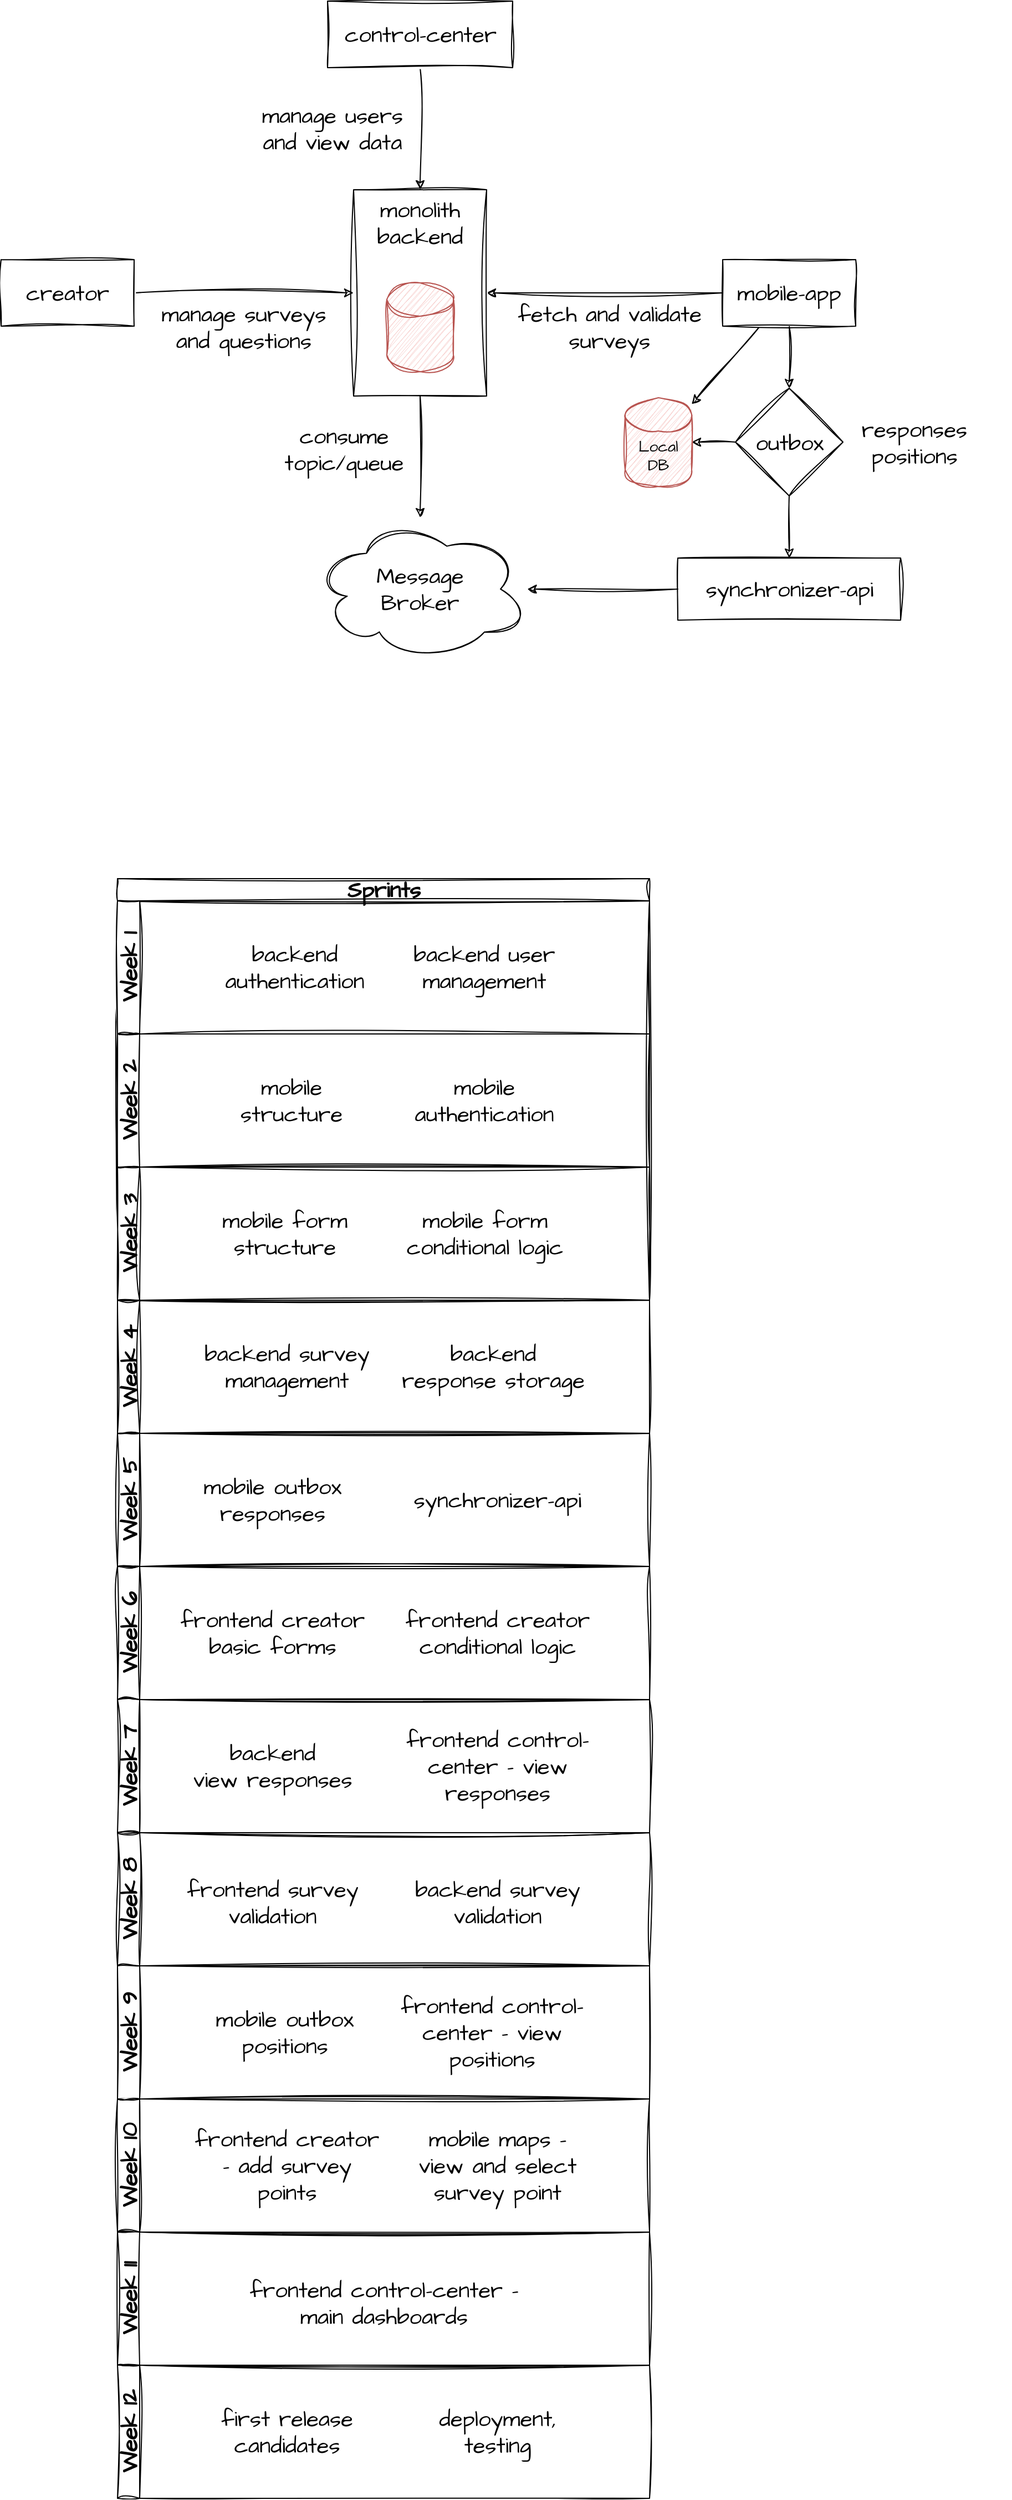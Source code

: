 <mxfile version="20.8.16" type="device"><diagram name="Page-1" id="YS7Tk0qk13NuPXFCbjh1"><mxGraphModel dx="1572" dy="731" grid="0" gridSize="10" guides="1" tooltips="1" connect="1" arrows="1" fold="1" page="0" pageScale="1" pageWidth="827" pageHeight="1169" math="0" shadow="0"><root><mxCell id="0"/><mxCell id="1" parent="0"/><mxCell id="wznSMs3mGUn0kdVNwRm1-15" style="edgeStyle=orthogonalEdgeStyle;rounded=0;hachureGap=4;orthogonalLoop=1;jettySize=auto;html=1;fontFamily=Architects Daughter;fontSource=https%3A%2F%2Ffonts.googleapis.com%2Fcss%3Ffamily%3DArchitects%2BDaughter;fontSize=16;sketch=1;curveFitting=1;jiggle=2;" parent="1" source="wznSMs3mGUn0kdVNwRm1-3" target="wznSMs3mGUn0kdVNwRm1-10" edge="1"><mxGeometry relative="1" as="geometry"/></mxCell><mxCell id="wznSMs3mGUn0kdVNwRm1-3" value="creator" style="rounded=0;whiteSpace=wrap;html=1;hachureGap=4;fontFamily=Architects Daughter;fontSource=https%3A%2F%2Ffonts.googleapis.com%2Fcss%3Ffamily%3DArchitects%2BDaughter;fontSize=20;sketch=1;curveFitting=1;jiggle=2;" parent="1" vertex="1"><mxGeometry x="323" y="578" width="120" height="60" as="geometry"/></mxCell><mxCell id="wznSMs3mGUn0kdVNwRm1-19" style="edgeStyle=orthogonalEdgeStyle;rounded=0;hachureGap=4;orthogonalLoop=1;jettySize=auto;html=1;fontFamily=Architects Daughter;fontSource=https%3A%2F%2Ffonts.googleapis.com%2Fcss%3Ffamily%3DArchitects%2BDaughter;fontSize=16;sketch=1;curveFitting=1;jiggle=2;" parent="1" source="wznSMs3mGUn0kdVNwRm1-4" target="wznSMs3mGUn0kdVNwRm1-10" edge="1"><mxGeometry relative="1" as="geometry"/></mxCell><mxCell id="wznSMs3mGUn0kdVNwRm1-4" value="control-center" style="rounded=0;whiteSpace=wrap;html=1;hachureGap=4;fontFamily=Architects Daughter;fontSource=https%3A%2F%2Ffonts.googleapis.com%2Fcss%3Ffamily%3DArchitects%2BDaughter;fontSize=20;sketch=1;curveFitting=1;jiggle=2;" parent="1" vertex="1"><mxGeometry x="617.5" y="345" width="167" height="60" as="geometry"/></mxCell><mxCell id="wznSMs3mGUn0kdVNwRm1-40" style="edgeStyle=none;rounded=0;hachureGap=4;orthogonalLoop=1;jettySize=auto;html=1;fontFamily=Architects Daughter;fontSource=https%3A%2F%2Ffonts.googleapis.com%2Fcss%3Ffamily%3DArchitects%2BDaughter;fontSize=16;sketch=1;curveFitting=1;jiggle=2;" parent="1" source="wznSMs3mGUn0kdVNwRm1-9" target="wznSMs3mGUn0kdVNwRm1-10" edge="1"><mxGeometry relative="1" as="geometry"/></mxCell><mxCell id="wznSMs3mGUn0kdVNwRm1-44" style="edgeStyle=none;rounded=0;hachureGap=4;orthogonalLoop=1;jettySize=auto;html=1;fontFamily=Architects Daughter;fontSource=https%3A%2F%2Ffonts.googleapis.com%2Fcss%3Ffamily%3DArchitects%2BDaughter;fontSize=16;sketch=1;curveFitting=1;jiggle=2;" parent="1" source="wznSMs3mGUn0kdVNwRm1-9" target="wznSMs3mGUn0kdVNwRm1-24" edge="1"><mxGeometry relative="1" as="geometry"/></mxCell><mxCell id="qTedlo9Z7rpVfTcp_Mzf-47" style="rounded=0;sketch=1;hachureGap=4;jiggle=2;curveFitting=1;orthogonalLoop=1;jettySize=auto;html=1;fontFamily=Architects Daughter;fontSource=https%3A%2F%2Ffonts.googleapis.com%2Fcss%3Ffamily%3DArchitects%2BDaughter;fontSize=16;" parent="1" source="wznSMs3mGUn0kdVNwRm1-9" target="wznSMs3mGUn0kdVNwRm1-54" edge="1"><mxGeometry relative="1" as="geometry"/></mxCell><mxCell id="wznSMs3mGUn0kdVNwRm1-9" value="mobile-app" style="rounded=0;whiteSpace=wrap;html=1;hachureGap=4;fontFamily=Architects Daughter;fontSource=https%3A%2F%2Ffonts.googleapis.com%2Fcss%3Ffamily%3DArchitects%2BDaughter;fontSize=20;sketch=1;curveFitting=1;jiggle=2;" parent="1" vertex="1"><mxGeometry x="974" y="578" width="120" height="60" as="geometry"/></mxCell><mxCell id="wznSMs3mGUn0kdVNwRm1-52" style="edgeStyle=none;rounded=0;hachureGap=4;orthogonalLoop=1;jettySize=auto;html=1;fontFamily=Architects Daughter;fontSource=https%3A%2F%2Ffonts.googleapis.com%2Fcss%3Ffamily%3DArchitects%2BDaughter;fontSize=16;sketch=1;curveFitting=1;jiggle=2;" parent="1" source="wznSMs3mGUn0kdVNwRm1-10" target="wznSMs3mGUn0kdVNwRm1-37" edge="1"><mxGeometry relative="1" as="geometry"/></mxCell><mxCell id="wznSMs3mGUn0kdVNwRm1-10" value="monolith backend" style="rounded=0;whiteSpace=wrap;html=1;hachureGap=4;fontFamily=Architects Daughter;fontSource=https%3A%2F%2Ffonts.googleapis.com%2Fcss%3Ffamily%3DArchitects%2BDaughter;fontSize=20;verticalAlign=top;sketch=1;curveFitting=1;jiggle=2;" parent="1" vertex="1"><mxGeometry x="641" y="515" width="120" height="186" as="geometry"/></mxCell><mxCell id="wznSMs3mGUn0kdVNwRm1-16" value="manage surveys and questions" style="text;html=1;strokeColor=none;fillColor=none;align=center;verticalAlign=middle;whiteSpace=wrap;rounded=0;fontSize=20;fontFamily=Architects Daughter;sketch=1;curveFitting=1;jiggle=2;" parent="1" vertex="1"><mxGeometry x="455" y="624" width="174" height="30" as="geometry"/></mxCell><mxCell id="wznSMs3mGUn0kdVNwRm1-20" value="manage users&lt;br&gt;and view data" style="text;html=1;strokeColor=none;fillColor=none;align=center;verticalAlign=middle;whiteSpace=wrap;rounded=0;fontSize=20;fontFamily=Architects Daughter;sketch=1;curveFitting=1;jiggle=2;" parent="1" vertex="1"><mxGeometry x="535" y="445" width="174" height="30" as="geometry"/></mxCell><mxCell id="wznSMs3mGUn0kdVNwRm1-49" style="edgeStyle=none;rounded=0;hachureGap=4;orthogonalLoop=1;jettySize=auto;html=1;fontFamily=Architects Daughter;fontSource=https%3A%2F%2Ffonts.googleapis.com%2Fcss%3Ffamily%3DArchitects%2BDaughter;fontSize=16;sketch=1;curveFitting=1;jiggle=2;" parent="1" source="wznSMs3mGUn0kdVNwRm1-24" target="wznSMs3mGUn0kdVNwRm1-46" edge="1"><mxGeometry relative="1" as="geometry"/></mxCell><mxCell id="wznSMs3mGUn0kdVNwRm1-55" style="edgeStyle=none;rounded=0;hachureGap=4;orthogonalLoop=1;jettySize=auto;html=1;fontFamily=Architects Daughter;fontSource=https%3A%2F%2Ffonts.googleapis.com%2Fcss%3Ffamily%3DArchitects%2BDaughter;fontSize=14;sketch=1;curveFitting=1;jiggle=2;" parent="1" source="wznSMs3mGUn0kdVNwRm1-24" target="wznSMs3mGUn0kdVNwRm1-54" edge="1"><mxGeometry relative="1" as="geometry"/></mxCell><mxCell id="wznSMs3mGUn0kdVNwRm1-24" value="outbox" style="rhombus;whiteSpace=wrap;html=1;hachureGap=4;fontFamily=Architects Daughter;fontSource=https%3A%2F%2Ffonts.googleapis.com%2Fcss%3Ffamily%3DArchitects%2BDaughter;fontSize=20;sketch=1;curveFitting=1;jiggle=2;" parent="1" vertex="1"><mxGeometry x="985.5" y="694" width="97" height="97" as="geometry"/></mxCell><mxCell id="wznSMs3mGUn0kdVNwRm1-37" value="Message&lt;br&gt;Broker" style="ellipse;shape=cloud;whiteSpace=wrap;html=1;hachureGap=4;fontFamily=Architects Daughter;fontSource=https%3A%2F%2Ffonts.googleapis.com%2Fcss%3Ffamily%3DArchitects%2BDaughter;fontSize=20;sketch=1;curveFitting=1;jiggle=2;" parent="1" vertex="1"><mxGeometry x="604.25" y="810.5" width="193.5" height="129" as="geometry"/></mxCell><mxCell id="wznSMs3mGUn0kdVNwRm1-42" value="fetch and validate surveys" style="text;html=1;strokeColor=none;fillColor=none;align=center;verticalAlign=middle;whiteSpace=wrap;rounded=0;fontSize=20;fontFamily=Architects Daughter;sketch=1;curveFitting=1;jiggle=2;" parent="1" vertex="1"><mxGeometry x="784.5" y="624" width="174" height="30" as="geometry"/></mxCell><mxCell id="wznSMs3mGUn0kdVNwRm1-43" value="" style="shape=cylinder3;whiteSpace=wrap;html=1;boundedLbl=1;backgroundOutline=1;size=15;hachureGap=4;fontFamily=Architects Daughter;fontSource=https%3A%2F%2Ffonts.googleapis.com%2Fcss%3Ffamily%3DArchitects%2BDaughter;fontSize=20;fillColor=#f8cecc;strokeColor=#b85450;sketch=1;curveFitting=1;jiggle=2;" parent="1" vertex="1"><mxGeometry x="671" y="599" width="60" height="80" as="geometry"/></mxCell><mxCell id="wznSMs3mGUn0kdVNwRm1-45" value="responses&lt;br&gt;positions" style="text;html=1;strokeColor=none;fillColor=none;align=center;verticalAlign=middle;whiteSpace=wrap;rounded=0;fontSize=20;fontFamily=Architects Daughter;sketch=1;curveFitting=1;jiggle=2;" parent="1" vertex="1"><mxGeometry x="1060" y="727.5" width="174" height="30" as="geometry"/></mxCell><mxCell id="wznSMs3mGUn0kdVNwRm1-50" style="edgeStyle=none;rounded=0;hachureGap=4;orthogonalLoop=1;jettySize=auto;html=1;fontFamily=Architects Daughter;fontSource=https%3A%2F%2Ffonts.googleapis.com%2Fcss%3Ffamily%3DArchitects%2BDaughter;fontSize=16;sketch=1;curveFitting=1;jiggle=2;" parent="1" source="wznSMs3mGUn0kdVNwRm1-46" target="wznSMs3mGUn0kdVNwRm1-37" edge="1"><mxGeometry relative="1" as="geometry"/></mxCell><mxCell id="wznSMs3mGUn0kdVNwRm1-46" value="synchronizer-api" style="rounded=0;whiteSpace=wrap;html=1;hachureGap=4;fontFamily=Architects Daughter;fontSource=https%3A%2F%2Ffonts.googleapis.com%2Fcss%3Ffamily%3DArchitects%2BDaughter;fontSize=20;verticalAlign=middle;sketch=1;curveFitting=1;jiggle=2;" parent="1" vertex="1"><mxGeometry x="933.5" y="847" width="201" height="56" as="geometry"/></mxCell><mxCell id="wznSMs3mGUn0kdVNwRm1-53" value="consume topic/queue" style="text;html=1;strokeColor=none;fillColor=none;align=center;verticalAlign=middle;whiteSpace=wrap;rounded=0;fontSize=20;fontFamily=Architects Daughter;sketch=1;curveFitting=1;jiggle=2;" parent="1" vertex="1"><mxGeometry x="570" y="727.5" width="125" height="43" as="geometry"/></mxCell><mxCell id="wznSMs3mGUn0kdVNwRm1-54" value="Local DB" style="shape=cylinder3;whiteSpace=wrap;html=1;boundedLbl=1;backgroundOutline=1;size=15;hachureGap=4;fontFamily=Architects Daughter;fontSource=https%3A%2F%2Ffonts.googleapis.com%2Fcss%3Ffamily%3DArchitects%2BDaughter;fontSize=14;fillColor=#f8cecc;strokeColor=#b85450;sketch=1;curveFitting=1;jiggle=2;" parent="1" vertex="1"><mxGeometry x="886" y="702.5" width="60" height="80" as="geometry"/></mxCell><mxCell id="qTedlo9Z7rpVfTcp_Mzf-30" value="" style="group;sketch=1;curveFitting=1;jiggle=2;" parent="1" vertex="1" connectable="0"><mxGeometry x="428" y="1136" width="480" height="1220" as="geometry"/></mxCell><mxCell id="qTedlo9Z7rpVfTcp_Mzf-1" value="Sprints" style="swimlane;childLayout=stackLayout;resizeParent=1;resizeParentMax=0;horizontal=1;startSize=20;horizontalStack=0;html=1;hachureGap=4;fontFamily=Architects Daughter;fontSource=https%3A%2F%2Ffonts.googleapis.com%2Fcss%3Ffamily%3DArchitects%2BDaughter;fontSize=20;sketch=1;curveFitting=1;jiggle=2;" parent="qTedlo9Z7rpVfTcp_Mzf-30" vertex="1"><mxGeometry width="480" height="380" as="geometry"/></mxCell><mxCell id="qTedlo9Z7rpVfTcp_Mzf-2" value="Week 1" style="swimlane;startSize=20;horizontal=0;html=1;hachureGap=4;fontFamily=Architects Daughter;fontSource=https%3A%2F%2Ffonts.googleapis.com%2Fcss%3Ffamily%3DArchitects%2BDaughter;fontSize=20;sketch=1;curveFitting=1;jiggle=2;" parent="qTedlo9Z7rpVfTcp_Mzf-1" vertex="1"><mxGeometry y="20" width="480" height="120" as="geometry"/></mxCell><mxCell id="qTedlo9Z7rpVfTcp_Mzf-12" value="backend authentication" style="text;html=1;strokeColor=none;fillColor=none;align=center;verticalAlign=middle;whiteSpace=wrap;rounded=0;fontSize=20;fontFamily=Architects Daughter;sketch=1;curveFitting=1;jiggle=2;" parent="qTedlo9Z7rpVfTcp_Mzf-2" vertex="1"><mxGeometry x="130" y="45" width="60" height="30" as="geometry"/></mxCell><mxCell id="qTedlo9Z7rpVfTcp_Mzf-13" value="backend user management" style="text;html=1;strokeColor=none;fillColor=none;align=center;verticalAlign=middle;whiteSpace=wrap;rounded=0;fontSize=20;fontFamily=Architects Daughter;sketch=1;curveFitting=1;jiggle=2;" parent="qTedlo9Z7rpVfTcp_Mzf-2" vertex="1"><mxGeometry x="261" y="45" width="140" height="30" as="geometry"/></mxCell><mxCell id="qTedlo9Z7rpVfTcp_Mzf-3" value="Week 2" style="swimlane;startSize=20;horizontal=0;html=1;hachureGap=4;fontFamily=Architects Daughter;fontSource=https%3A%2F%2Ffonts.googleapis.com%2Fcss%3Ffamily%3DArchitects%2BDaughter;fontSize=20;sketch=1;curveFitting=1;jiggle=2;" parent="qTedlo9Z7rpVfTcp_Mzf-1" vertex="1"><mxGeometry y="140" width="480" height="120" as="geometry"/></mxCell><mxCell id="qTedlo9Z7rpVfTcp_Mzf-15" value="mobile structure" style="text;html=1;strokeColor=none;fillColor=none;align=center;verticalAlign=middle;whiteSpace=wrap;rounded=0;fontSize=20;fontFamily=Architects Daughter;sketch=1;curveFitting=1;jiggle=2;" parent="qTedlo9Z7rpVfTcp_Mzf-3" vertex="1"><mxGeometry x="127" y="45" width="60" height="30" as="geometry"/></mxCell><mxCell id="qTedlo9Z7rpVfTcp_Mzf-16" value="mobile authentication" style="text;html=1;strokeColor=none;fillColor=none;align=center;verticalAlign=middle;whiteSpace=wrap;rounded=0;fontSize=20;fontFamily=Architects Daughter;sketch=1;curveFitting=1;jiggle=2;" parent="qTedlo9Z7rpVfTcp_Mzf-3" vertex="1"><mxGeometry x="301" y="45" width="60" height="30" as="geometry"/></mxCell><mxCell id="qTedlo9Z7rpVfTcp_Mzf-4" value="Week 3" style="swimlane;startSize=20;horizontal=0;html=1;hachureGap=4;fontFamily=Architects Daughter;fontSource=https%3A%2F%2Ffonts.googleapis.com%2Fcss%3Ffamily%3DArchitects%2BDaughter;fontSize=20;sketch=1;curveFitting=1;jiggle=2;" parent="qTedlo9Z7rpVfTcp_Mzf-1" vertex="1"><mxGeometry y="260" width="480" height="120" as="geometry"/></mxCell><mxCell id="qTedlo9Z7rpVfTcp_Mzf-18" value="mobile form structure" style="text;html=1;strokeColor=none;fillColor=none;align=center;verticalAlign=middle;whiteSpace=wrap;rounded=0;fontSize=20;fontFamily=Architects Daughter;sketch=1;curveFitting=1;jiggle=2;" parent="qTedlo9Z7rpVfTcp_Mzf-4" vertex="1"><mxGeometry x="81" y="36" width="140" height="48" as="geometry"/></mxCell><mxCell id="qTedlo9Z7rpVfTcp_Mzf-20" value="mobile form conditional logic" style="text;html=1;strokeColor=none;fillColor=none;align=center;verticalAlign=middle;whiteSpace=wrap;rounded=0;fontSize=20;fontFamily=Architects Daughter;sketch=1;curveFitting=1;jiggle=2;" parent="qTedlo9Z7rpVfTcp_Mzf-4" vertex="1"><mxGeometry x="252" y="36" width="159" height="48" as="geometry"/></mxCell><mxCell id="qTedlo9Z7rpVfTcp_Mzf-5" value="Week 4" style="swimlane;startSize=20;horizontal=0;html=1;hachureGap=4;fontFamily=Architects Daughter;fontSource=https%3A%2F%2Ffonts.googleapis.com%2Fcss%3Ffamily%3DArchitects%2BDaughter;fontSize=20;sketch=1;curveFitting=1;jiggle=2;" parent="qTedlo9Z7rpVfTcp_Mzf-30" vertex="1"><mxGeometry y="380" width="480" height="120" as="geometry"><mxRectangle x="428" y="1527" width="42" height="100" as="alternateBounds"/></mxGeometry></mxCell><mxCell id="qTedlo9Z7rpVfTcp_Mzf-21" value="backend survey management" style="text;html=1;strokeColor=none;fillColor=none;align=center;verticalAlign=middle;whiteSpace=wrap;rounded=0;fontSize=20;fontFamily=Architects Daughter;sketch=1;curveFitting=1;jiggle=2;" parent="qTedlo9Z7rpVfTcp_Mzf-5" vertex="1"><mxGeometry x="68" y="36" width="170" height="48" as="geometry"/></mxCell><mxCell id="qTedlo9Z7rpVfTcp_Mzf-22" value="backend response storage" style="text;html=1;strokeColor=none;fillColor=none;align=center;verticalAlign=middle;whiteSpace=wrap;rounded=0;fontSize=20;fontFamily=Architects Daughter;sketch=1;curveFitting=1;jiggle=2;" parent="qTedlo9Z7rpVfTcp_Mzf-5" vertex="1"><mxGeometry x="254" y="36" width="170" height="48" as="geometry"/></mxCell><mxCell id="qTedlo9Z7rpVfTcp_Mzf-6" value="Week 5" style="swimlane;startSize=20;horizontal=0;html=1;hachureGap=4;fontFamily=Architects Daughter;fontSource=https%3A%2F%2Ffonts.googleapis.com%2Fcss%3Ffamily%3DArchitects%2BDaughter;fontSize=20;sketch=1;curveFitting=1;jiggle=2;" parent="qTedlo9Z7rpVfTcp_Mzf-30" vertex="1"><mxGeometry y="500" width="480" height="120" as="geometry"><mxRectangle x="428" y="1527" width="42" height="100" as="alternateBounds"/></mxGeometry></mxCell><mxCell id="qTedlo9Z7rpVfTcp_Mzf-23" value="mobile outbox responses" style="text;html=1;strokeColor=none;fillColor=none;align=center;verticalAlign=middle;whiteSpace=wrap;rounded=0;fontSize=20;fontFamily=Architects Daughter;sketch=1;curveFitting=1;jiggle=2;" parent="qTedlo9Z7rpVfTcp_Mzf-6" vertex="1"><mxGeometry x="55" y="36" width="170" height="48" as="geometry"/></mxCell><mxCell id="qTedlo9Z7rpVfTcp_Mzf-24" value="synchronizer-api" style="text;html=1;strokeColor=none;fillColor=none;align=center;verticalAlign=middle;whiteSpace=wrap;rounded=0;fontSize=20;fontFamily=Architects Daughter;sketch=1;curveFitting=1;jiggle=2;" parent="qTedlo9Z7rpVfTcp_Mzf-6" vertex="1"><mxGeometry x="258" y="36" width="170" height="48" as="geometry"/></mxCell><mxCell id="qTedlo9Z7rpVfTcp_Mzf-7" value="Week 6" style="swimlane;startSize=20;horizontal=0;html=1;hachureGap=4;fontFamily=Architects Daughter;fontSource=https%3A%2F%2Ffonts.googleapis.com%2Fcss%3Ffamily%3DArchitects%2BDaughter;fontSize=20;sketch=1;curveFitting=1;jiggle=2;" parent="qTedlo9Z7rpVfTcp_Mzf-30" vertex="1"><mxGeometry y="620" width="480" height="120" as="geometry"><mxRectangle x="428" y="1527" width="42" height="100" as="alternateBounds"/></mxGeometry></mxCell><mxCell id="qTedlo9Z7rpVfTcp_Mzf-26" value="frontend creator basic forms" style="text;html=1;strokeColor=none;fillColor=none;align=center;verticalAlign=middle;whiteSpace=wrap;rounded=0;fontSize=20;fontFamily=Architects Daughter;sketch=1;curveFitting=1;jiggle=2;" parent="qTedlo9Z7rpVfTcp_Mzf-7" vertex="1"><mxGeometry x="55" y="36" width="170" height="48" as="geometry"/></mxCell><mxCell id="qTedlo9Z7rpVfTcp_Mzf-27" value="frontend creator conditional logic" style="text;html=1;strokeColor=none;fillColor=none;align=center;verticalAlign=middle;whiteSpace=wrap;rounded=0;fontSize=20;fontFamily=Architects Daughter;sketch=1;curveFitting=1;jiggle=2;" parent="qTedlo9Z7rpVfTcp_Mzf-7" vertex="1"><mxGeometry x="258" y="36" width="170" height="48" as="geometry"/></mxCell><mxCell id="qTedlo9Z7rpVfTcp_Mzf-8" value="Week 7" style="swimlane;startSize=20;horizontal=0;html=1;hachureGap=4;fontFamily=Architects Daughter;fontSource=https%3A%2F%2Ffonts.googleapis.com%2Fcss%3Ffamily%3DArchitects%2BDaughter;fontSize=20;sketch=1;curveFitting=1;jiggle=2;" parent="qTedlo9Z7rpVfTcp_Mzf-30" vertex="1"><mxGeometry y="740" width="480" height="120" as="geometry"><mxRectangle x="428" y="1527" width="42" height="100" as="alternateBounds"/></mxGeometry></mxCell><mxCell id="qTedlo9Z7rpVfTcp_Mzf-32" value="backend&lt;br&gt;view responses" style="text;html=1;strokeColor=none;fillColor=none;align=center;verticalAlign=middle;whiteSpace=wrap;rounded=0;fontSize=20;fontFamily=Architects Daughter;sketch=1;curveFitting=1;jiggle=2;" parent="qTedlo9Z7rpVfTcp_Mzf-8" vertex="1"><mxGeometry x="55" y="36" width="170" height="48" as="geometry"/></mxCell><mxCell id="qTedlo9Z7rpVfTcp_Mzf-31" value="frontend control-center - view responses" style="text;html=1;strokeColor=none;fillColor=none;align=center;verticalAlign=middle;whiteSpace=wrap;rounded=0;fontSize=20;fontFamily=Architects Daughter;sketch=1;curveFitting=1;jiggle=2;" parent="qTedlo9Z7rpVfTcp_Mzf-8" vertex="1"><mxGeometry x="258" y="36" width="170" height="48" as="geometry"/></mxCell><mxCell id="qTedlo9Z7rpVfTcp_Mzf-9" value="Week 8" style="swimlane;startSize=20;horizontal=0;html=1;hachureGap=4;fontFamily=Architects Daughter;fontSource=https%3A%2F%2Ffonts.googleapis.com%2Fcss%3Ffamily%3DArchitects%2BDaughter;fontSize=20;sketch=1;curveFitting=1;jiggle=2;" parent="qTedlo9Z7rpVfTcp_Mzf-30" vertex="1"><mxGeometry y="860" width="480" height="120" as="geometry"><mxRectangle x="428" y="1527" width="42" height="100" as="alternateBounds"/></mxGeometry></mxCell><mxCell id="qTedlo9Z7rpVfTcp_Mzf-33" value="frontend survey validation" style="text;html=1;strokeColor=none;fillColor=none;align=center;verticalAlign=middle;whiteSpace=wrap;rounded=0;fontSize=20;fontFamily=Architects Daughter;sketch=1;curveFitting=1;jiggle=2;" parent="qTedlo9Z7rpVfTcp_Mzf-9" vertex="1"><mxGeometry x="55" y="39" width="170" height="48" as="geometry"/></mxCell><mxCell id="qTedlo9Z7rpVfTcp_Mzf-34" value="backend survey validation" style="text;html=1;strokeColor=none;fillColor=none;align=center;verticalAlign=middle;whiteSpace=wrap;rounded=0;fontSize=20;fontFamily=Architects Daughter;sketch=1;curveFitting=1;jiggle=2;" parent="qTedlo9Z7rpVfTcp_Mzf-9" vertex="1"><mxGeometry x="258" y="39" width="170" height="48" as="geometry"/></mxCell><mxCell id="qTedlo9Z7rpVfTcp_Mzf-10" value="Week 9" style="swimlane;startSize=20;horizontal=0;html=1;hachureGap=4;fontFamily=Architects Daughter;fontSource=https%3A%2F%2Ffonts.googleapis.com%2Fcss%3Ffamily%3DArchitects%2BDaughter;fontSize=20;sketch=1;curveFitting=1;jiggle=2;" parent="qTedlo9Z7rpVfTcp_Mzf-30" vertex="1"><mxGeometry y="980" width="480" height="120" as="geometry"><mxRectangle x="428" y="1527" width="42" height="100" as="alternateBounds"/></mxGeometry></mxCell><mxCell id="qTedlo9Z7rpVfTcp_Mzf-35" value="mobile outbox positions" style="text;html=1;strokeColor=none;fillColor=none;align=center;verticalAlign=middle;whiteSpace=wrap;rounded=0;fontSize=20;fontFamily=Architects Daughter;sketch=1;curveFitting=1;jiggle=2;" parent="qTedlo9Z7rpVfTcp_Mzf-10" vertex="1"><mxGeometry x="66" y="36" width="170" height="48" as="geometry"/></mxCell><mxCell id="qTedlo9Z7rpVfTcp_Mzf-36" value="frontend control-center - view positions" style="text;html=1;strokeColor=none;fillColor=none;align=center;verticalAlign=middle;whiteSpace=wrap;rounded=0;fontSize=20;fontFamily=Architects Daughter;sketch=1;curveFitting=1;jiggle=2;" parent="qTedlo9Z7rpVfTcp_Mzf-10" vertex="1"><mxGeometry x="253" y="36" width="170" height="48" as="geometry"/></mxCell><mxCell id="qTedlo9Z7rpVfTcp_Mzf-11" value="Week 10" style="swimlane;startSize=20;horizontal=0;html=1;hachureGap=4;fontFamily=Architects Daughter;fontSource=https%3A%2F%2Ffonts.googleapis.com%2Fcss%3Ffamily%3DArchitects%2BDaughter;fontSize=20;sketch=1;curveFitting=1;jiggle=2;" parent="qTedlo9Z7rpVfTcp_Mzf-30" vertex="1"><mxGeometry y="1100" width="480" height="120" as="geometry"><mxRectangle x="428" y="1527" width="42" height="100" as="alternateBounds"/></mxGeometry></mxCell><mxCell id="qTedlo9Z7rpVfTcp_Mzf-37" value="frontend creator - add survey points" style="text;html=1;strokeColor=none;fillColor=none;align=center;verticalAlign=middle;whiteSpace=wrap;rounded=0;fontSize=20;fontFamily=Architects Daughter;sketch=1;curveFitting=1;jiggle=2;" parent="qTedlo9Z7rpVfTcp_Mzf-11" vertex="1"><mxGeometry x="68" y="36" width="170" height="48" as="geometry"/></mxCell><mxCell id="qTedlo9Z7rpVfTcp_Mzf-38" value="mobile maps - view and select survey point" style="text;html=1;strokeColor=none;fillColor=none;align=center;verticalAlign=middle;whiteSpace=wrap;rounded=0;fontSize=20;fontFamily=Architects Daughter;sketch=1;curveFitting=1;jiggle=2;" parent="qTedlo9Z7rpVfTcp_Mzf-11" vertex="1"><mxGeometry x="258" y="36" width="170" height="48" as="geometry"/></mxCell><mxCell id="qTedlo9Z7rpVfTcp_Mzf-39" value="Week 11" style="swimlane;startSize=20;horizontal=0;html=1;hachureGap=4;fontFamily=Architects Daughter;fontSource=https%3A%2F%2Ffonts.googleapis.com%2Fcss%3Ffamily%3DArchitects%2BDaughter;fontSize=20;sketch=1;curveFitting=1;jiggle=2;" parent="1" vertex="1"><mxGeometry x="428" y="2356" width="480" height="120" as="geometry"><mxRectangle x="428" y="1527" width="42" height="100" as="alternateBounds"/></mxGeometry></mxCell><mxCell id="qTedlo9Z7rpVfTcp_Mzf-40" value="frontend control-center - main dashboards" style="text;html=1;strokeColor=none;fillColor=none;align=center;verticalAlign=middle;whiteSpace=wrap;rounded=0;fontSize=20;fontFamily=Architects Daughter;sketch=1;curveFitting=1;jiggle=2;" parent="qTedlo9Z7rpVfTcp_Mzf-39" vertex="1"><mxGeometry x="103.5" y="40" width="273" height="48" as="geometry"/></mxCell><mxCell id="qTedlo9Z7rpVfTcp_Mzf-42" value="Week 12" style="swimlane;startSize=20;horizontal=0;html=1;hachureGap=4;fontFamily=Architects Daughter;fontSource=https%3A%2F%2Ffonts.googleapis.com%2Fcss%3Ffamily%3DArchitects%2BDaughter;fontSize=20;sketch=1;curveFitting=1;jiggle=2;" parent="1" vertex="1"><mxGeometry x="428" y="2476" width="480" height="120" as="geometry"><mxRectangle x="428" y="1527" width="42" height="100" as="alternateBounds"/></mxGeometry></mxCell><mxCell id="qTedlo9Z7rpVfTcp_Mzf-43" value="first release candidates" style="text;html=1;strokeColor=none;fillColor=none;align=center;verticalAlign=middle;whiteSpace=wrap;rounded=0;fontSize=20;fontFamily=Architects Daughter;sketch=1;curveFitting=1;jiggle=2;" parent="qTedlo9Z7rpVfTcp_Mzf-42" vertex="1"><mxGeometry x="68" y="36" width="170" height="48" as="geometry"/></mxCell><mxCell id="qTedlo9Z7rpVfTcp_Mzf-44" value="deployment, testing" style="text;html=1;strokeColor=none;fillColor=none;align=center;verticalAlign=middle;whiteSpace=wrap;rounded=0;fontSize=20;fontFamily=Architects Daughter;sketch=1;curveFitting=1;jiggle=2;" parent="qTedlo9Z7rpVfTcp_Mzf-42" vertex="1"><mxGeometry x="258" y="36" width="170" height="48" as="geometry"/></mxCell></root></mxGraphModel></diagram></mxfile>